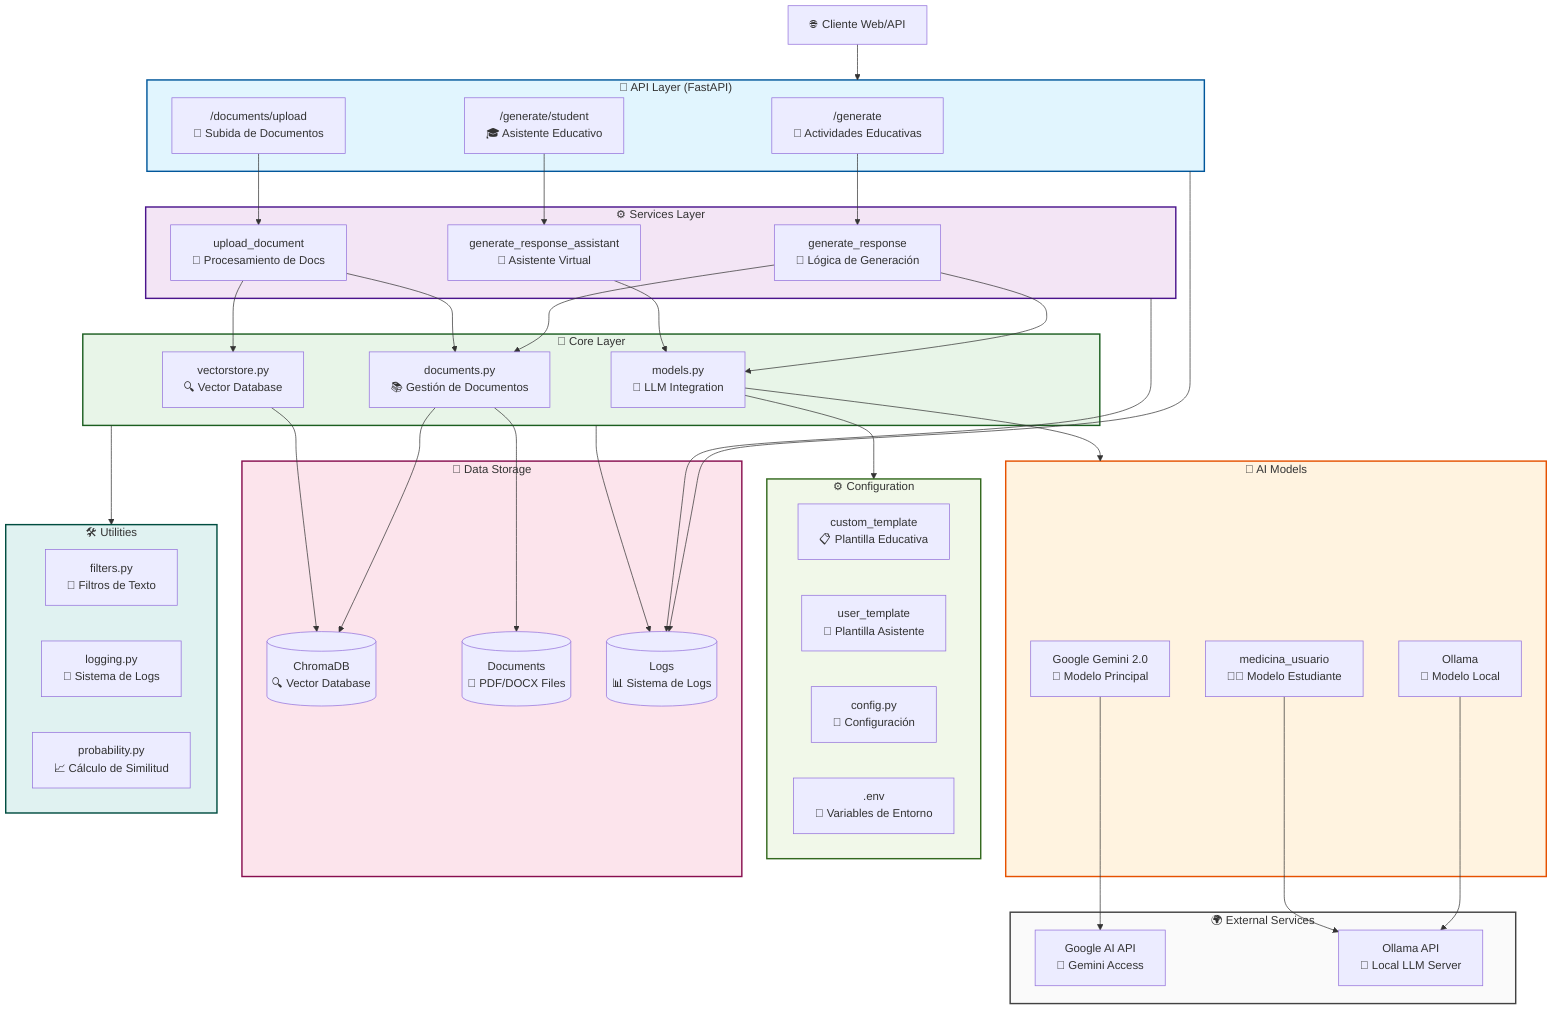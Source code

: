 graph TB
    %% Cliente
    Client[🌐 Cliente Web/API]
    
    %% API Layer
    subgraph API["🚀 API Layer (FastAPI)"]
        GenerateEndpoint["/generate<br/>📝 Actividades Educativas"]
        StudentEndpoint["/generate/student<br/>🎓 Asistente Educativo"]
        DocumentsEndpoint["/documents/upload<br/>📄 Subida de Documentos"]
    end
    
    %% Services Layer
    subgraph Services["⚙️ Services Layer"]
        GenerateService[generate_response<br/>🔄 Lógica de Generación]
        AssistantService[generate_response_assistant<br/>🤖 Asistente Virtual]
        DocumentsService[upload_document<br/>📂 Procesamiento de Docs]
    end
    
    %% Core Layer
    subgraph Core["🔧 Core Layer"]
        ModelsCore[models.py<br/>🧠 LLM Integration]
        DocumentsCore[documents.py<br/>📚 Gestión de Documentos]
        VectorCore[vectorstore.py<br/>🔍 Vector Database]
    end
    
    %% AI Models
    subgraph AIModels["🤖 AI Models"]
        Gemini[Google Gemini 2.0<br/>🌟 Modelo Principal]
        Ollama[Ollama<br/>🦙 Modelo Local]
        OllamaStudent[medicina_usuario<br/>👨‍🎓 Modelo Estudiante]
    end
    
    %% Templates & Config
    subgraph Config["⚙️ Configuration"]
        CustomTemplate[custom_template<br/>📋 Plantilla Educativa]
        UserTemplate[user_template<br/>🎯 Plantilla Asistente]
        ConfigFile[config.py<br/>🔧 Configuración]
        EnvFile[.env<br/>🔐 Variables de Entorno]
    end
    
    %% Data Storage
    subgraph Storage["💾 Data Storage"]
        ChromaDB[(ChromaDB<br/>🔍 Vector Database)]
        Documents[(Documents<br/>📁 PDF/DOCX Files)]
        Logs[(Logs<br/>📊 Sistema de Logs)]
    end
    
    %% Utils
    subgraph Utils["🛠️ Utilities"]
        Filters[filters.py<br/>🧹 Filtros de Texto]
        Logging[logging.py<br/>📝 Sistema de Logs]
        Probability[probability.py<br/>📈 Cálculo de Similitud]
    end
    
    %% External Services
    subgraph External["🌍 External Services"]
        GoogleAPI[Google AI API<br/>🔗 Gemini Access]
        OllamaAPI[Ollama API<br/>📡 Local LLM Server]
    end
    
    %% Conexiones principales
    Client --> API
    
    %% API to Services
    GenerateEndpoint --> GenerateService
    StudentEndpoint --> AssistantService
    DocumentsEndpoint --> DocumentsService
    
    %% Services to Core
    GenerateService --> ModelsCore
    GenerateService --> DocumentsCore
    AssistantService --> ModelsCore
    DocumentsService --> DocumentsCore
    DocumentsService --> VectorCore
    
    %% Core to Storage and External
    ModelsCore --> AIModels
    DocumentsCore --> ChromaDB
    DocumentsCore --> Documents
    VectorCore --> ChromaDB
    
    %% AI Models to External APIs
    Gemini --> GoogleAPI
    Ollama --> OllamaAPI
    OllamaStudent --> OllamaAPI
    
    %% Configuration
    ModelsCore --> Config
    Core --> Utils
    
    %% Logging
    API --> Logs
    Services --> Logs
    Core --> Logs
    
    %% Styling
    classDef apiStyle fill:#e1f5fe,stroke:#01579b,stroke-width:2px
    classDef serviceStyle fill:#f3e5f5,stroke:#4a148c,stroke-width:2px
    classDef coreStyle fill:#e8f5e8,stroke:#1b5e20,stroke-width:2px
    classDef aiStyle fill:#fff3e0,stroke:#e65100,stroke-width:2px
    classDef storageStyle fill:#fce4ec,stroke:#880e4f,stroke-width:2px
    classDef configStyle fill:#f1f8e9,stroke:#33691e,stroke-width:2px
    classDef utilStyle fill:#e0f2f1,stroke:#004d40,stroke-width:2px
    classDef extStyle fill:#fafafa,stroke:#424242,stroke-width:2px
    
    class API apiStyle
    class Services serviceStyle
    class Core coreStyle
    class AIModels aiStyle
    class Storage storageStyle
    class Config configStyle
    class Utils utilStyle
    class External extStyle